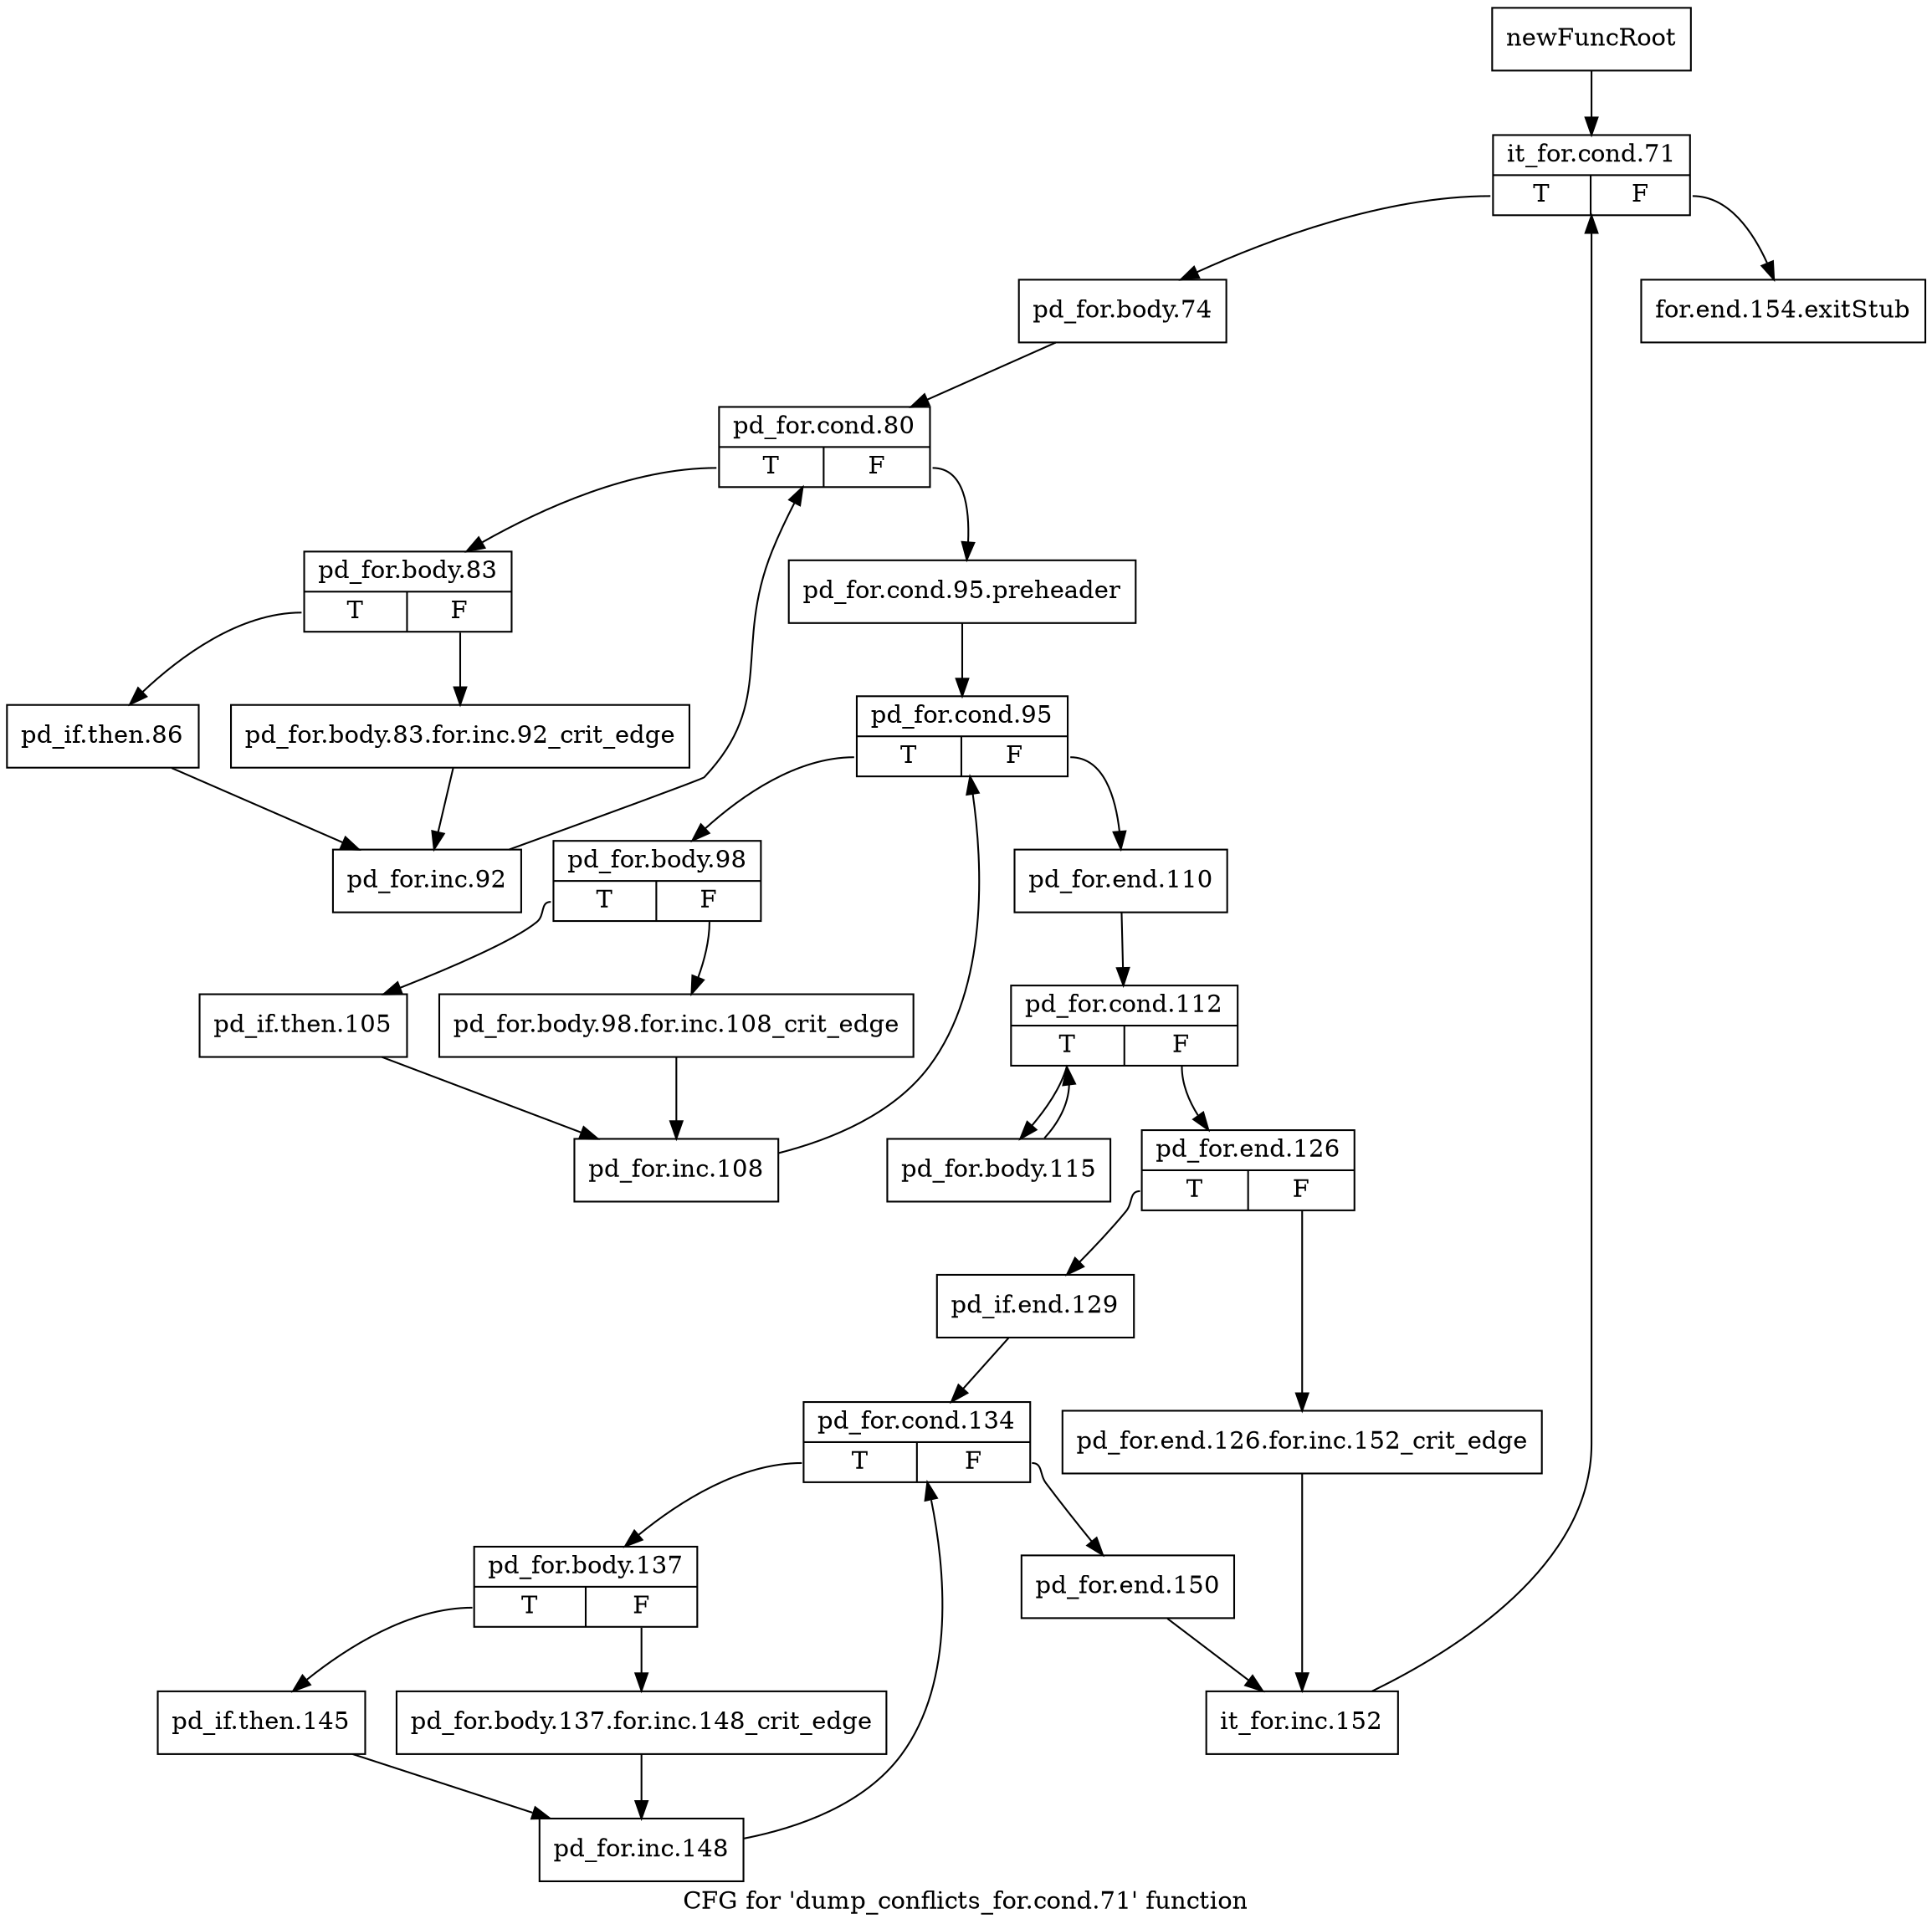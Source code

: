 digraph "CFG for 'dump_conflicts_for.cond.71' function" {
	label="CFG for 'dump_conflicts_for.cond.71' function";

	Node0xb22fe60 [shape=record,label="{newFuncRoot}"];
	Node0xb22fe60 -> Node0xb22ff00;
	Node0xb22feb0 [shape=record,label="{for.end.154.exitStub}"];
	Node0xb22ff00 [shape=record,label="{it_for.cond.71|{<s0>T|<s1>F}}"];
	Node0xb22ff00:s0 -> Node0xb22ff50;
	Node0xb22ff00:s1 -> Node0xb22feb0;
	Node0xb22ff50 [shape=record,label="{pd_for.body.74}"];
	Node0xb22ff50 -> Node0xb22ffa0;
	Node0xb22ffa0 [shape=record,label="{pd_for.cond.80|{<s0>T|<s1>F}}"];
	Node0xb22ffa0:s0 -> Node0xb2305e0;
	Node0xb22ffa0:s1 -> Node0xb22fff0;
	Node0xb22fff0 [shape=record,label="{pd_for.cond.95.preheader}"];
	Node0xb22fff0 -> Node0xb230040;
	Node0xb230040 [shape=record,label="{pd_for.cond.95|{<s0>T|<s1>F}}"];
	Node0xb230040:s0 -> Node0xb2304a0;
	Node0xb230040:s1 -> Node0xb230090;
	Node0xb230090 [shape=record,label="{pd_for.end.110}"];
	Node0xb230090 -> Node0xb2300e0;
	Node0xb2300e0 [shape=record,label="{pd_for.cond.112|{<s0>T|<s1>F}}"];
	Node0xb2300e0:s0 -> Node0xb230450;
	Node0xb2300e0:s1 -> Node0xb230130;
	Node0xb230130 [shape=record,label="{pd_for.end.126|{<s0>T|<s1>F}}"];
	Node0xb230130:s0 -> Node0xb2301d0;
	Node0xb230130:s1 -> Node0xb230180;
	Node0xb230180 [shape=record,label="{pd_for.end.126.for.inc.152_crit_edge}"];
	Node0xb230180 -> Node0xb2302c0;
	Node0xb2301d0 [shape=record,label="{pd_if.end.129}"];
	Node0xb2301d0 -> Node0xb230220;
	Node0xb230220 [shape=record,label="{pd_for.cond.134|{<s0>T|<s1>F}}"];
	Node0xb230220:s0 -> Node0xb230310;
	Node0xb230220:s1 -> Node0xb230270;
	Node0xb230270 [shape=record,label="{pd_for.end.150}"];
	Node0xb230270 -> Node0xb2302c0;
	Node0xb2302c0 [shape=record,label="{it_for.inc.152}"];
	Node0xb2302c0 -> Node0xb22ff00;
	Node0xb230310 [shape=record,label="{pd_for.body.137|{<s0>T|<s1>F}}"];
	Node0xb230310:s0 -> Node0xb2303b0;
	Node0xb230310:s1 -> Node0xb230360;
	Node0xb230360 [shape=record,label="{pd_for.body.137.for.inc.148_crit_edge}"];
	Node0xb230360 -> Node0xb230400;
	Node0xb2303b0 [shape=record,label="{pd_if.then.145}"];
	Node0xb2303b0 -> Node0xb230400;
	Node0xb230400 [shape=record,label="{pd_for.inc.148}"];
	Node0xb230400 -> Node0xb230220;
	Node0xb230450 [shape=record,label="{pd_for.body.115}"];
	Node0xb230450 -> Node0xb2300e0;
	Node0xb2304a0 [shape=record,label="{pd_for.body.98|{<s0>T|<s1>F}}"];
	Node0xb2304a0:s0 -> Node0xb230540;
	Node0xb2304a0:s1 -> Node0xb2304f0;
	Node0xb2304f0 [shape=record,label="{pd_for.body.98.for.inc.108_crit_edge}"];
	Node0xb2304f0 -> Node0xb230590;
	Node0xb230540 [shape=record,label="{pd_if.then.105}"];
	Node0xb230540 -> Node0xb230590;
	Node0xb230590 [shape=record,label="{pd_for.inc.108}"];
	Node0xb230590 -> Node0xb230040;
	Node0xb2305e0 [shape=record,label="{pd_for.body.83|{<s0>T|<s1>F}}"];
	Node0xb2305e0:s0 -> Node0xb230680;
	Node0xb2305e0:s1 -> Node0xb230630;
	Node0xb230630 [shape=record,label="{pd_for.body.83.for.inc.92_crit_edge}"];
	Node0xb230630 -> Node0xb2306d0;
	Node0xb230680 [shape=record,label="{pd_if.then.86}"];
	Node0xb230680 -> Node0xb2306d0;
	Node0xb2306d0 [shape=record,label="{pd_for.inc.92}"];
	Node0xb2306d0 -> Node0xb22ffa0;
}
